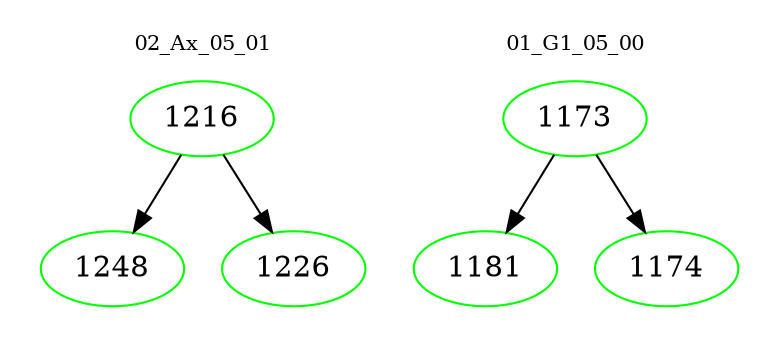 digraph{
subgraph cluster_0 {
color = white
label = "02_Ax_05_01";
fontsize=10;
T0_1216 [label="1216", color="green"]
T0_1216 -> T0_1248 [color="black"]
T0_1248 [label="1248", color="green"]
T0_1216 -> T0_1226 [color="black"]
T0_1226 [label="1226", color="green"]
}
subgraph cluster_1 {
color = white
label = "01_G1_05_00";
fontsize=10;
T1_1173 [label="1173", color="green"]
T1_1173 -> T1_1181 [color="black"]
T1_1181 [label="1181", color="green"]
T1_1173 -> T1_1174 [color="black"]
T1_1174 [label="1174", color="green"]
}
}
